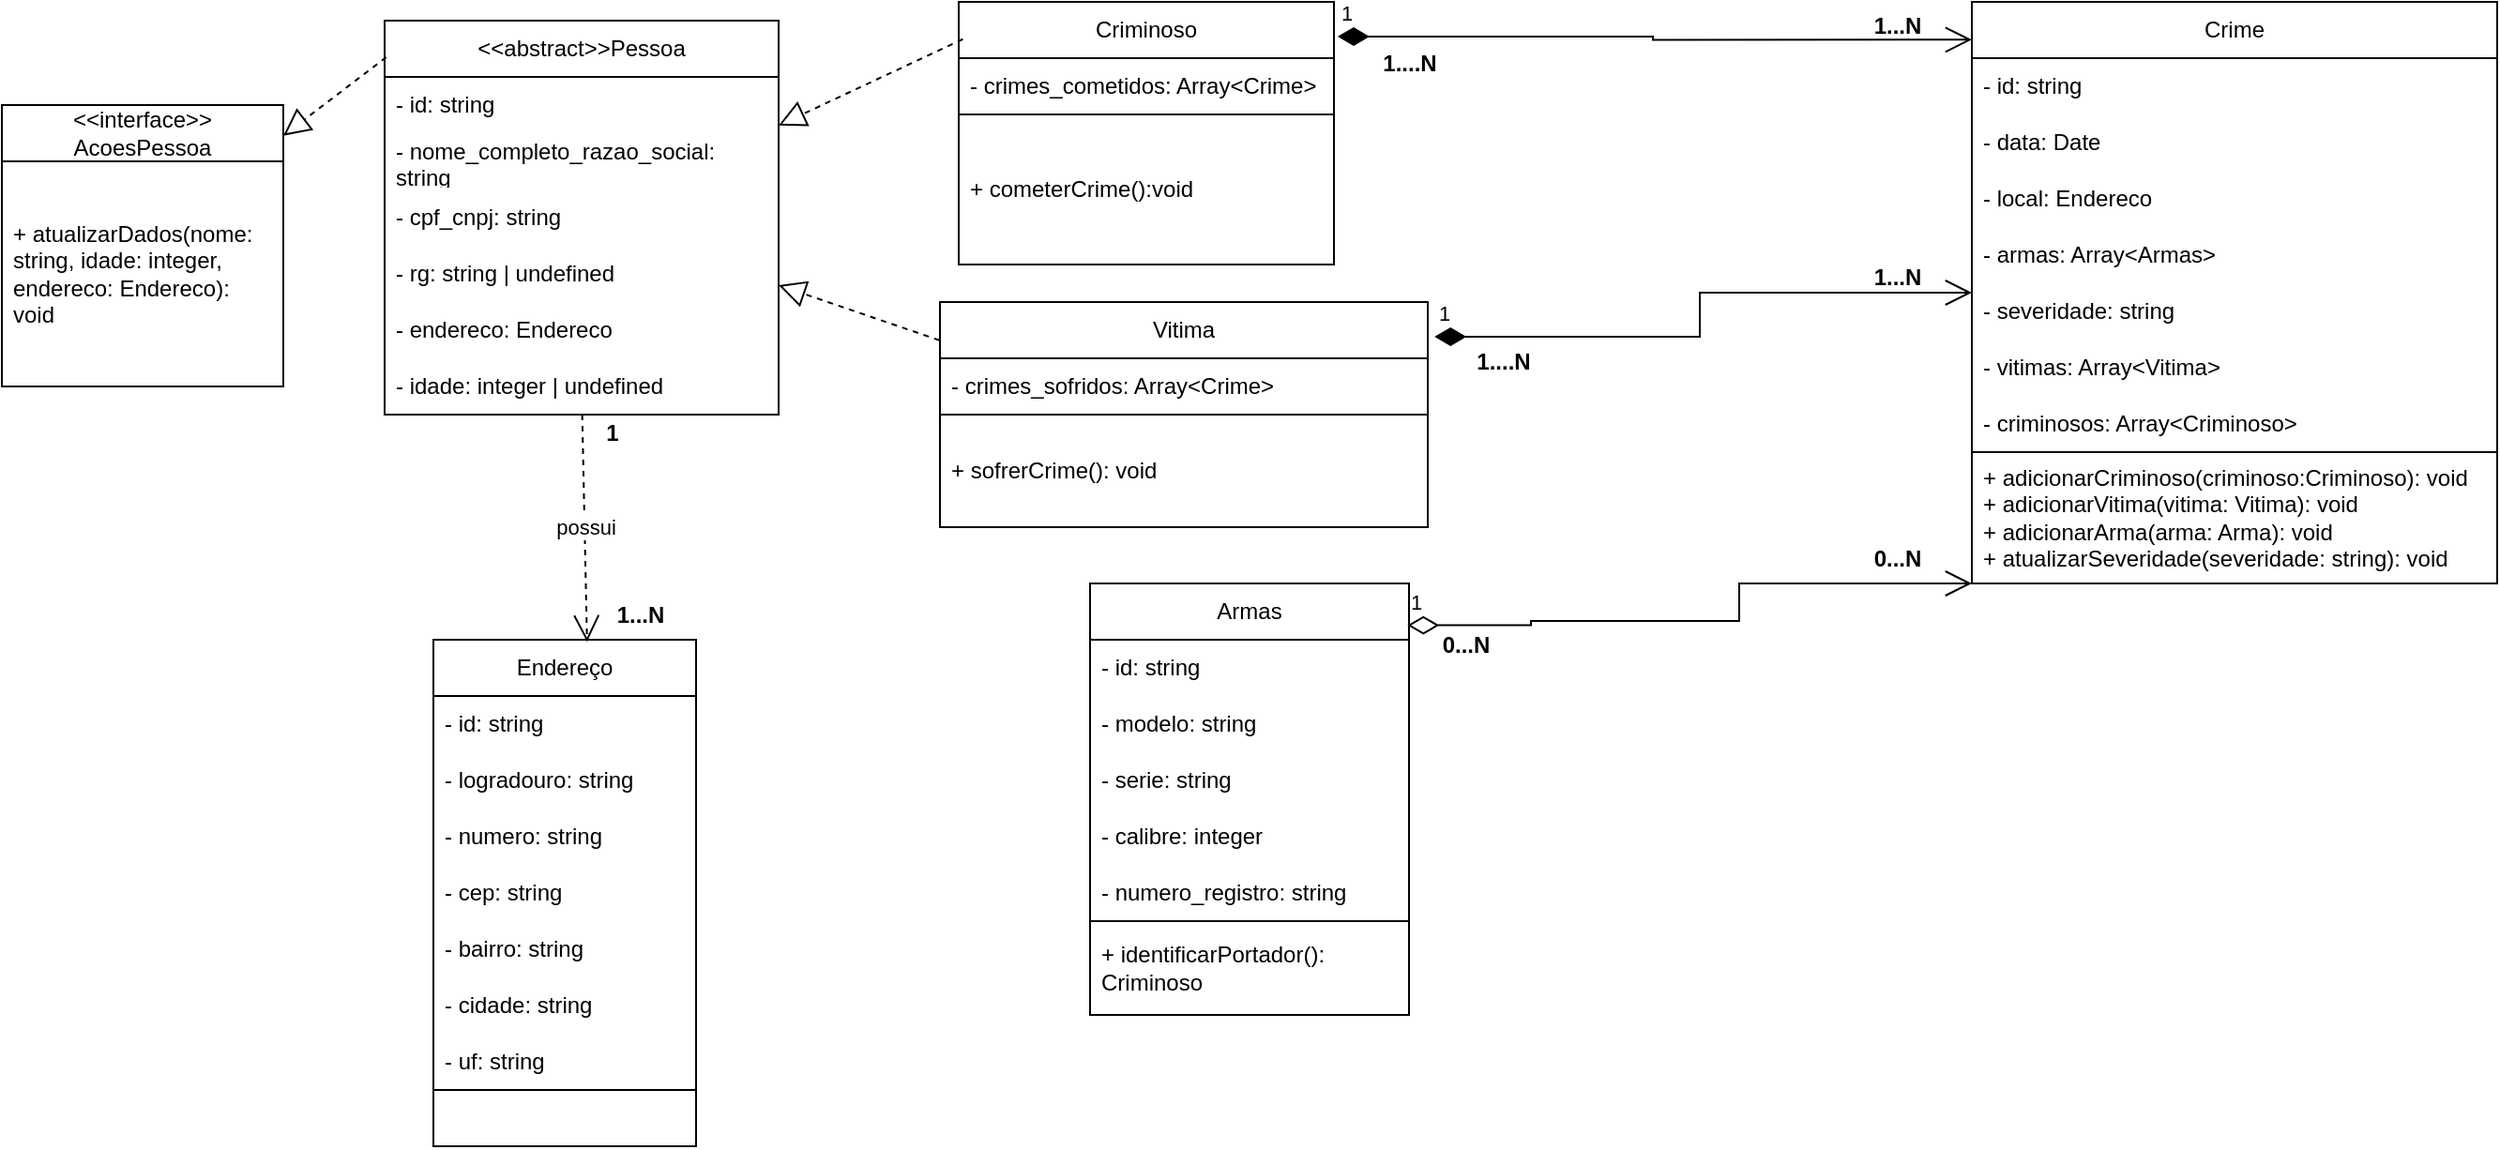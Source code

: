<mxfile version="21.2.4" type="device">
  <diagram id="C5RBs43oDa-KdzZeNtuy" name="Page-1">
    <mxGraphModel dx="1036" dy="560" grid="1" gridSize="10" guides="1" tooltips="1" connect="1" arrows="1" fold="1" page="1" pageScale="1" pageWidth="827" pageHeight="1169" math="0" shadow="0">
      <root>
        <mxCell id="WIyWlLk6GJQsqaUBKTNV-0" />
        <mxCell id="WIyWlLk6GJQsqaUBKTNV-1" parent="WIyWlLk6GJQsqaUBKTNV-0" />
        <mxCell id="3tQpNLRBAWbdamsq-r9_-0" value="Criminoso" style="swimlane;fontStyle=0;childLayout=stackLayout;horizontal=1;startSize=30;horizontalStack=0;resizeParent=1;resizeParentMax=0;resizeLast=0;collapsible=1;marginBottom=0;whiteSpace=wrap;html=1;" vertex="1" parent="WIyWlLk6GJQsqaUBKTNV-1">
          <mxGeometry x="510" y="10" width="200" height="140" as="geometry" />
        </mxCell>
        <mxCell id="3tQpNLRBAWbdamsq-r9_-17" value="- crimes_cometidos: Array&amp;lt;Crime&amp;gt;" style="text;strokeColor=none;fillColor=none;align=left;verticalAlign=middle;spacingLeft=4;spacingRight=4;overflow=hidden;points=[[0,0.5],[1,0.5]];portConstraint=eastwest;rotatable=0;whiteSpace=wrap;html=1;" vertex="1" parent="3tQpNLRBAWbdamsq-r9_-0">
          <mxGeometry y="30" width="200" height="30" as="geometry" />
        </mxCell>
        <mxCell id="3tQpNLRBAWbdamsq-r9_-52" value="+ cometerCrime():void&amp;nbsp;&lt;br&gt;" style="text;strokeColor=default;fillColor=none;align=left;verticalAlign=middle;spacingLeft=4;spacingRight=4;overflow=hidden;points=[[0,0.5],[1,0.5]];portConstraint=eastwest;rotatable=0;whiteSpace=wrap;html=1;" vertex="1" parent="3tQpNLRBAWbdamsq-r9_-0">
          <mxGeometry y="60" width="200" height="80" as="geometry" />
        </mxCell>
        <mxCell id="3tQpNLRBAWbdamsq-r9_-4" value="Vitima" style="swimlane;fontStyle=0;childLayout=stackLayout;horizontal=1;startSize=30;horizontalStack=0;resizeParent=1;resizeParentMax=0;resizeLast=0;collapsible=1;marginBottom=0;whiteSpace=wrap;html=1;" vertex="1" parent="WIyWlLk6GJQsqaUBKTNV-1">
          <mxGeometry x="500" y="170" width="260" height="120" as="geometry" />
        </mxCell>
        <mxCell id="3tQpNLRBAWbdamsq-r9_-48" value="- crimes_sofridos: Array&amp;lt;Crime&amp;gt;" style="text;strokeColor=none;fillColor=none;align=left;verticalAlign=middle;spacingLeft=4;spacingRight=4;overflow=hidden;points=[[0,0.5],[1,0.5]];portConstraint=eastwest;rotatable=0;whiteSpace=wrap;html=1;" vertex="1" parent="3tQpNLRBAWbdamsq-r9_-4">
          <mxGeometry y="30" width="260" height="30" as="geometry" />
        </mxCell>
        <mxCell id="3tQpNLRBAWbdamsq-r9_-53" value="+ sofrerCrime(): void&lt;br&gt;" style="text;strokeColor=default;fillColor=none;align=left;verticalAlign=middle;spacingLeft=4;spacingRight=4;overflow=hidden;points=[[0,0.5],[1,0.5]];portConstraint=eastwest;rotatable=0;whiteSpace=wrap;html=1;" vertex="1" parent="3tQpNLRBAWbdamsq-r9_-4">
          <mxGeometry y="60" width="260" height="60" as="geometry" />
        </mxCell>
        <mxCell id="3tQpNLRBAWbdamsq-r9_-19" value="Endereço" style="swimlane;fontStyle=0;childLayout=stackLayout;horizontal=1;startSize=30;horizontalStack=0;resizeParent=1;resizeParentMax=0;resizeLast=0;collapsible=1;marginBottom=0;whiteSpace=wrap;html=1;" vertex="1" parent="WIyWlLk6GJQsqaUBKTNV-1">
          <mxGeometry x="230" y="350" width="140" height="270" as="geometry" />
        </mxCell>
        <mxCell id="3tQpNLRBAWbdamsq-r9_-78" value="- id: string" style="text;strokeColor=none;fillColor=none;align=left;verticalAlign=middle;spacingLeft=4;spacingRight=4;overflow=hidden;points=[[0,0.5],[1,0.5]];portConstraint=eastwest;rotatable=0;whiteSpace=wrap;html=1;" vertex="1" parent="3tQpNLRBAWbdamsq-r9_-19">
          <mxGeometry y="30" width="140" height="30" as="geometry" />
        </mxCell>
        <mxCell id="3tQpNLRBAWbdamsq-r9_-20" value="- logradouro: string" style="text;strokeColor=none;fillColor=none;align=left;verticalAlign=middle;spacingLeft=4;spacingRight=4;overflow=hidden;points=[[0,0.5],[1,0.5]];portConstraint=eastwest;rotatable=0;whiteSpace=wrap;html=1;" vertex="1" parent="3tQpNLRBAWbdamsq-r9_-19">
          <mxGeometry y="60" width="140" height="30" as="geometry" />
        </mxCell>
        <mxCell id="3tQpNLRBAWbdamsq-r9_-21" value="- numero: string" style="text;strokeColor=none;fillColor=none;align=left;verticalAlign=middle;spacingLeft=4;spacingRight=4;overflow=hidden;points=[[0,0.5],[1,0.5]];portConstraint=eastwest;rotatable=0;whiteSpace=wrap;html=1;" vertex="1" parent="3tQpNLRBAWbdamsq-r9_-19">
          <mxGeometry y="90" width="140" height="30" as="geometry" />
        </mxCell>
        <mxCell id="3tQpNLRBAWbdamsq-r9_-22" value="- cep: string" style="text;strokeColor=none;fillColor=none;align=left;verticalAlign=middle;spacingLeft=4;spacingRight=4;overflow=hidden;points=[[0,0.5],[1,0.5]];portConstraint=eastwest;rotatable=0;whiteSpace=wrap;html=1;" vertex="1" parent="3tQpNLRBAWbdamsq-r9_-19">
          <mxGeometry y="120" width="140" height="30" as="geometry" />
        </mxCell>
        <mxCell id="3tQpNLRBAWbdamsq-r9_-25" value="- bairro: string" style="text;strokeColor=none;fillColor=none;align=left;verticalAlign=middle;spacingLeft=4;spacingRight=4;overflow=hidden;points=[[0,0.5],[1,0.5]];portConstraint=eastwest;rotatable=0;whiteSpace=wrap;html=1;" vertex="1" parent="3tQpNLRBAWbdamsq-r9_-19">
          <mxGeometry y="150" width="140" height="30" as="geometry" />
        </mxCell>
        <mxCell id="3tQpNLRBAWbdamsq-r9_-24" value="- cidade: string" style="text;strokeColor=none;fillColor=none;align=left;verticalAlign=middle;spacingLeft=4;spacingRight=4;overflow=hidden;points=[[0,0.5],[1,0.5]];portConstraint=eastwest;rotatable=0;whiteSpace=wrap;html=1;" vertex="1" parent="3tQpNLRBAWbdamsq-r9_-19">
          <mxGeometry y="180" width="140" height="30" as="geometry" />
        </mxCell>
        <mxCell id="3tQpNLRBAWbdamsq-r9_-23" value="- uf: string" style="text;strokeColor=none;fillColor=none;align=left;verticalAlign=middle;spacingLeft=4;spacingRight=4;overflow=hidden;points=[[0,0.5],[1,0.5]];portConstraint=eastwest;rotatable=0;whiteSpace=wrap;html=1;" vertex="1" parent="3tQpNLRBAWbdamsq-r9_-19">
          <mxGeometry y="210" width="140" height="30" as="geometry" />
        </mxCell>
        <mxCell id="3tQpNLRBAWbdamsq-r9_-51" value="" style="text;strokeColor=default;fillColor=none;align=left;verticalAlign=middle;spacingLeft=4;spacingRight=4;overflow=hidden;points=[[0,0.5],[1,0.5]];portConstraint=eastwest;rotatable=0;whiteSpace=wrap;html=1;" vertex="1" parent="3tQpNLRBAWbdamsq-r9_-19">
          <mxGeometry y="240" width="140" height="30" as="geometry" />
        </mxCell>
        <mxCell id="3tQpNLRBAWbdamsq-r9_-26" value="Crime" style="swimlane;fontStyle=0;childLayout=stackLayout;horizontal=1;startSize=30;horizontalStack=0;resizeParent=1;resizeParentMax=0;resizeLast=0;collapsible=1;marginBottom=0;whiteSpace=wrap;html=1;" vertex="1" parent="WIyWlLk6GJQsqaUBKTNV-1">
          <mxGeometry x="1050" y="10" width="280" height="310" as="geometry" />
        </mxCell>
        <mxCell id="3tQpNLRBAWbdamsq-r9_-27" value="- id: string" style="text;strokeColor=none;fillColor=none;align=left;verticalAlign=middle;spacingLeft=4;spacingRight=4;overflow=hidden;points=[[0,0.5],[1,0.5]];portConstraint=eastwest;rotatable=0;whiteSpace=wrap;html=1;" vertex="1" parent="3tQpNLRBAWbdamsq-r9_-26">
          <mxGeometry y="30" width="280" height="30" as="geometry" />
        </mxCell>
        <mxCell id="3tQpNLRBAWbdamsq-r9_-28" value="- data: Date" style="text;strokeColor=none;fillColor=none;align=left;verticalAlign=middle;spacingLeft=4;spacingRight=4;overflow=hidden;points=[[0,0.5],[1,0.5]];portConstraint=eastwest;rotatable=0;whiteSpace=wrap;html=1;" vertex="1" parent="3tQpNLRBAWbdamsq-r9_-26">
          <mxGeometry y="60" width="280" height="30" as="geometry" />
        </mxCell>
        <mxCell id="3tQpNLRBAWbdamsq-r9_-29" value="- local: Endereco" style="text;strokeColor=none;fillColor=none;align=left;verticalAlign=middle;spacingLeft=4;spacingRight=4;overflow=hidden;points=[[0,0.5],[1,0.5]];portConstraint=eastwest;rotatable=0;whiteSpace=wrap;html=1;" vertex="1" parent="3tQpNLRBAWbdamsq-r9_-26">
          <mxGeometry y="90" width="280" height="30" as="geometry" />
        </mxCell>
        <mxCell id="3tQpNLRBAWbdamsq-r9_-31" value="- armas: Array&amp;lt;Armas&amp;gt;" style="text;strokeColor=none;fillColor=none;align=left;verticalAlign=middle;spacingLeft=4;spacingRight=4;overflow=hidden;points=[[0,0.5],[1,0.5]];portConstraint=eastwest;rotatable=0;whiteSpace=wrap;html=1;" vertex="1" parent="3tQpNLRBAWbdamsq-r9_-26">
          <mxGeometry y="120" width="280" height="30" as="geometry" />
        </mxCell>
        <mxCell id="3tQpNLRBAWbdamsq-r9_-30" value="- severidade: string" style="text;strokeColor=none;fillColor=none;align=left;verticalAlign=middle;spacingLeft=4;spacingRight=4;overflow=hidden;points=[[0,0.5],[1,0.5]];portConstraint=eastwest;rotatable=0;whiteSpace=wrap;html=1;" vertex="1" parent="3tQpNLRBAWbdamsq-r9_-26">
          <mxGeometry y="150" width="280" height="30" as="geometry" />
        </mxCell>
        <mxCell id="3tQpNLRBAWbdamsq-r9_-32" value="- vitimas: Array&amp;lt;Vitima&amp;gt;" style="text;strokeColor=none;fillColor=none;align=left;verticalAlign=middle;spacingLeft=4;spacingRight=4;overflow=hidden;points=[[0,0.5],[1,0.5]];portConstraint=eastwest;rotatable=0;whiteSpace=wrap;html=1;" vertex="1" parent="3tQpNLRBAWbdamsq-r9_-26">
          <mxGeometry y="180" width="280" height="30" as="geometry" />
        </mxCell>
        <mxCell id="3tQpNLRBAWbdamsq-r9_-34" value="- criminosos: Array&amp;lt;Criminoso&amp;gt;" style="text;strokeColor=none;fillColor=none;align=left;verticalAlign=middle;spacingLeft=4;spacingRight=4;overflow=hidden;points=[[0,0.5],[1,0.5]];portConstraint=eastwest;rotatable=0;whiteSpace=wrap;html=1;" vertex="1" parent="3tQpNLRBAWbdamsq-r9_-26">
          <mxGeometry y="210" width="280" height="30" as="geometry" />
        </mxCell>
        <mxCell id="3tQpNLRBAWbdamsq-r9_-54" value="+ adicionarCriminoso(criminoso:Criminoso): void&lt;br&gt;+ adicionarVitima(vitima: Vitima): void&lt;br&gt;+ adicionarArma(arma: Arma): void&lt;br&gt;+ atualizarSeveridade(severidade: string): void" style="text;strokeColor=default;fillColor=none;align=left;verticalAlign=middle;spacingLeft=4;spacingRight=4;overflow=hidden;points=[[0,0.5],[1,0.5]];portConstraint=eastwest;rotatable=0;whiteSpace=wrap;html=1;" vertex="1" parent="3tQpNLRBAWbdamsq-r9_-26">
          <mxGeometry y="240" width="280" height="70" as="geometry" />
        </mxCell>
        <mxCell id="3tQpNLRBAWbdamsq-r9_-35" value="Armas" style="swimlane;fontStyle=0;childLayout=stackLayout;horizontal=1;startSize=30;horizontalStack=0;resizeParent=1;resizeParentMax=0;resizeLast=0;collapsible=1;marginBottom=0;whiteSpace=wrap;html=1;" vertex="1" parent="WIyWlLk6GJQsqaUBKTNV-1">
          <mxGeometry x="580" y="320" width="170" height="230" as="geometry" />
        </mxCell>
        <mxCell id="3tQpNLRBAWbdamsq-r9_-36" value="- id: string" style="text;strokeColor=none;fillColor=none;align=left;verticalAlign=middle;spacingLeft=4;spacingRight=4;overflow=hidden;points=[[0,0.5],[1,0.5]];portConstraint=eastwest;rotatable=0;whiteSpace=wrap;html=1;" vertex="1" parent="3tQpNLRBAWbdamsq-r9_-35">
          <mxGeometry y="30" width="170" height="30" as="geometry" />
        </mxCell>
        <mxCell id="3tQpNLRBAWbdamsq-r9_-37" value="- modelo: string" style="text;strokeColor=none;fillColor=none;align=left;verticalAlign=middle;spacingLeft=4;spacingRight=4;overflow=hidden;points=[[0,0.5],[1,0.5]];portConstraint=eastwest;rotatable=0;whiteSpace=wrap;html=1;" vertex="1" parent="3tQpNLRBAWbdamsq-r9_-35">
          <mxGeometry y="60" width="170" height="30" as="geometry" />
        </mxCell>
        <mxCell id="3tQpNLRBAWbdamsq-r9_-38" value="- serie: string" style="text;strokeColor=none;fillColor=none;align=left;verticalAlign=middle;spacingLeft=4;spacingRight=4;overflow=hidden;points=[[0,0.5],[1,0.5]];portConstraint=eastwest;rotatable=0;whiteSpace=wrap;html=1;" vertex="1" parent="3tQpNLRBAWbdamsq-r9_-35">
          <mxGeometry y="90" width="170" height="30" as="geometry" />
        </mxCell>
        <mxCell id="3tQpNLRBAWbdamsq-r9_-39" value="- calibre: integer" style="text;strokeColor=none;fillColor=none;align=left;verticalAlign=middle;spacingLeft=4;spacingRight=4;overflow=hidden;points=[[0,0.5],[1,0.5]];portConstraint=eastwest;rotatable=0;whiteSpace=wrap;html=1;" vertex="1" parent="3tQpNLRBAWbdamsq-r9_-35">
          <mxGeometry y="120" width="170" height="30" as="geometry" />
        </mxCell>
        <mxCell id="3tQpNLRBAWbdamsq-r9_-41" value="- numero_registro: string" style="text;strokeColor=none;fillColor=none;align=left;verticalAlign=middle;spacingLeft=4;spacingRight=4;overflow=hidden;points=[[0,0.5],[1,0.5]];portConstraint=eastwest;rotatable=0;whiteSpace=wrap;html=1;" vertex="1" parent="3tQpNLRBAWbdamsq-r9_-35">
          <mxGeometry y="150" width="170" height="30" as="geometry" />
        </mxCell>
        <mxCell id="3tQpNLRBAWbdamsq-r9_-50" value="+ identificarPortador(): Criminoso" style="text;strokeColor=default;fillColor=none;align=left;verticalAlign=middle;spacingLeft=4;spacingRight=4;overflow=hidden;points=[[0,0.5],[1,0.5]];portConstraint=eastwest;rotatable=0;whiteSpace=wrap;html=1;" vertex="1" parent="3tQpNLRBAWbdamsq-r9_-35">
          <mxGeometry y="180" width="170" height="50" as="geometry" />
        </mxCell>
        <mxCell id="3tQpNLRBAWbdamsq-r9_-56" value="&amp;lt;&amp;lt;abstract&amp;gt;&amp;gt;Pessoa" style="swimlane;fontStyle=0;childLayout=stackLayout;horizontal=1;startSize=30;horizontalStack=0;resizeParent=1;resizeParentMax=0;resizeLast=0;collapsible=1;marginBottom=0;whiteSpace=wrap;html=1;" vertex="1" parent="WIyWlLk6GJQsqaUBKTNV-1">
          <mxGeometry x="204" y="20" width="210" height="210" as="geometry" />
        </mxCell>
        <mxCell id="3tQpNLRBAWbdamsq-r9_-57" value="- id: string" style="text;strokeColor=none;fillColor=none;align=left;verticalAlign=middle;spacingLeft=4;spacingRight=4;overflow=hidden;points=[[0,0.5],[1,0.5]];portConstraint=eastwest;rotatable=0;whiteSpace=wrap;html=1;" vertex="1" parent="3tQpNLRBAWbdamsq-r9_-56">
          <mxGeometry y="30" width="210" height="30" as="geometry" />
        </mxCell>
        <mxCell id="3tQpNLRBAWbdamsq-r9_-58" value="- nome_completo_razao_social: string" style="text;strokeColor=none;fillColor=none;align=left;verticalAlign=middle;spacingLeft=4;spacingRight=4;overflow=hidden;points=[[0,0.5],[1,0.5]];portConstraint=eastwest;rotatable=0;whiteSpace=wrap;html=1;" vertex="1" parent="3tQpNLRBAWbdamsq-r9_-56">
          <mxGeometry y="60" width="210" height="30" as="geometry" />
        </mxCell>
        <mxCell id="3tQpNLRBAWbdamsq-r9_-59" value="- cpf_cnpj: string" style="text;strokeColor=none;fillColor=none;align=left;verticalAlign=middle;spacingLeft=4;spacingRight=4;overflow=hidden;points=[[0,0.5],[1,0.5]];portConstraint=eastwest;rotatable=0;whiteSpace=wrap;html=1;" vertex="1" parent="3tQpNLRBAWbdamsq-r9_-56">
          <mxGeometry y="90" width="210" height="30" as="geometry" />
        </mxCell>
        <mxCell id="3tQpNLRBAWbdamsq-r9_-63" value="- rg: string | undefined" style="text;strokeColor=none;fillColor=none;align=left;verticalAlign=middle;spacingLeft=4;spacingRight=4;overflow=hidden;points=[[0,0.5],[1,0.5]];portConstraint=eastwest;rotatable=0;whiteSpace=wrap;html=1;" vertex="1" parent="3tQpNLRBAWbdamsq-r9_-56">
          <mxGeometry y="120" width="210" height="30" as="geometry" />
        </mxCell>
        <mxCell id="3tQpNLRBAWbdamsq-r9_-62" value="- endereco: Endereco" style="text;strokeColor=none;fillColor=none;align=left;verticalAlign=middle;spacingLeft=4;spacingRight=4;overflow=hidden;points=[[0,0.5],[1,0.5]];portConstraint=eastwest;rotatable=0;whiteSpace=wrap;html=1;" vertex="1" parent="3tQpNLRBAWbdamsq-r9_-56">
          <mxGeometry y="150" width="210" height="30" as="geometry" />
        </mxCell>
        <mxCell id="3tQpNLRBAWbdamsq-r9_-61" value="- idade: integer | undefined" style="text;strokeColor=none;fillColor=none;align=left;verticalAlign=middle;spacingLeft=4;spacingRight=4;overflow=hidden;points=[[0,0.5],[1,0.5]];portConstraint=eastwest;rotatable=0;whiteSpace=wrap;html=1;" vertex="1" parent="3tQpNLRBAWbdamsq-r9_-56">
          <mxGeometry y="180" width="210" height="30" as="geometry" />
        </mxCell>
        <mxCell id="3tQpNLRBAWbdamsq-r9_-67" value="" style="endArrow=block;dashed=1;endFill=0;endSize=12;html=1;rounded=0;exitX=0.011;exitY=0.142;exitDx=0;exitDy=0;exitPerimeter=0;" edge="1" parent="WIyWlLk6GJQsqaUBKTNV-1" source="3tQpNLRBAWbdamsq-r9_-0" target="3tQpNLRBAWbdamsq-r9_-56">
          <mxGeometry width="160" relative="1" as="geometry">
            <mxPoint x="250" y="200" as="sourcePoint" />
            <mxPoint x="410" y="200" as="targetPoint" />
          </mxGeometry>
        </mxCell>
        <mxCell id="3tQpNLRBAWbdamsq-r9_-68" value="" style="endArrow=block;dashed=1;endFill=0;endSize=12;html=1;rounded=0;exitX=-0.001;exitY=0.17;exitDx=0;exitDy=0;exitPerimeter=0;" edge="1" parent="WIyWlLk6GJQsqaUBKTNV-1" source="3tQpNLRBAWbdamsq-r9_-4" target="3tQpNLRBAWbdamsq-r9_-56">
          <mxGeometry width="160" relative="1" as="geometry">
            <mxPoint x="382" y="50" as="sourcePoint" />
            <mxPoint x="240" y="128" as="targetPoint" />
          </mxGeometry>
        </mxCell>
        <mxCell id="3tQpNLRBAWbdamsq-r9_-69" value="&amp;lt;&amp;lt;interface&amp;gt;&amp;gt; AcoesPessoa" style="swimlane;fontStyle=0;childLayout=stackLayout;horizontal=1;startSize=30;horizontalStack=0;resizeParent=1;resizeParentMax=0;resizeLast=0;collapsible=1;marginBottom=0;whiteSpace=wrap;html=1;" vertex="1" parent="WIyWlLk6GJQsqaUBKTNV-1">
          <mxGeometry y="65" width="150" height="150" as="geometry" />
        </mxCell>
        <mxCell id="3tQpNLRBAWbdamsq-r9_-71" value="+ atualizarDados(nome: string, idade: integer, endereco: Endereco): void" style="text;strokeColor=none;fillColor=none;align=left;verticalAlign=middle;spacingLeft=4;spacingRight=4;overflow=hidden;points=[[0,0.5],[1,0.5]];portConstraint=eastwest;rotatable=0;whiteSpace=wrap;html=1;" vertex="1" parent="3tQpNLRBAWbdamsq-r9_-69">
          <mxGeometry y="30" width="150" height="120" as="geometry" />
        </mxCell>
        <mxCell id="3tQpNLRBAWbdamsq-r9_-73" value="" style="endArrow=block;dashed=1;endFill=0;endSize=12;html=1;rounded=0;exitX=0.004;exitY=0.093;exitDx=0;exitDy=0;exitPerimeter=0;entryX=1;entryY=0.109;entryDx=0;entryDy=0;entryPerimeter=0;" edge="1" parent="WIyWlLk6GJQsqaUBKTNV-1" source="3tQpNLRBAWbdamsq-r9_-56" target="3tQpNLRBAWbdamsq-r9_-69">
          <mxGeometry width="160" relative="1" as="geometry">
            <mxPoint x="188" y="190" as="sourcePoint" />
            <mxPoint x="90" y="236" as="targetPoint" />
          </mxGeometry>
        </mxCell>
        <mxCell id="3tQpNLRBAWbdamsq-r9_-75" value="1" style="endArrow=open;html=1;endSize=12;startArrow=diamondThin;startSize=14;startFill=1;edgeStyle=orthogonalEdgeStyle;align=left;verticalAlign=bottom;rounded=0;exitX=1.01;exitY=0.132;exitDx=0;exitDy=0;exitPerimeter=0;entryX=0;entryY=0.065;entryDx=0;entryDy=0;entryPerimeter=0;" edge="1" parent="WIyWlLk6GJQsqaUBKTNV-1" source="3tQpNLRBAWbdamsq-r9_-0" target="3tQpNLRBAWbdamsq-r9_-26">
          <mxGeometry x="-1" y="3" relative="1" as="geometry">
            <mxPoint x="730" y="120" as="sourcePoint" />
            <mxPoint x="890" y="120" as="targetPoint" />
          </mxGeometry>
        </mxCell>
        <mxCell id="3tQpNLRBAWbdamsq-r9_-76" value="1" style="endArrow=open;html=1;endSize=12;startArrow=diamondThin;startSize=14;startFill=1;edgeStyle=orthogonalEdgeStyle;align=left;verticalAlign=bottom;rounded=0;exitX=1.014;exitY=0.154;exitDx=0;exitDy=0;exitPerimeter=0;" edge="1" parent="WIyWlLk6GJQsqaUBKTNV-1" source="3tQpNLRBAWbdamsq-r9_-4" target="3tQpNLRBAWbdamsq-r9_-26">
          <mxGeometry x="-1" y="3" relative="1" as="geometry">
            <mxPoint x="722" y="38" as="sourcePoint" />
            <mxPoint x="890" y="40" as="targetPoint" />
          </mxGeometry>
        </mxCell>
        <mxCell id="3tQpNLRBAWbdamsq-r9_-77" value="1" style="endArrow=open;html=1;endSize=12;startArrow=diamondThin;startSize=14;startFill=0;edgeStyle=orthogonalEdgeStyle;align=left;verticalAlign=bottom;rounded=0;exitX=0.995;exitY=0.097;exitDx=0;exitDy=0;exitPerimeter=0;" edge="1" parent="WIyWlLk6GJQsqaUBKTNV-1" source="3tQpNLRBAWbdamsq-r9_-35" target="3tQpNLRBAWbdamsq-r9_-26">
          <mxGeometry x="-1" y="3" relative="1" as="geometry">
            <mxPoint x="660" y="240" as="sourcePoint" />
            <mxPoint x="820" y="240" as="targetPoint" />
            <Array as="points">
              <mxPoint x="815" y="342" />
              <mxPoint x="815" y="340" />
              <mxPoint x="926" y="340" />
              <mxPoint x="926" y="320" />
            </Array>
          </mxGeometry>
        </mxCell>
        <mxCell id="3tQpNLRBAWbdamsq-r9_-83" value="possui" style="endArrow=open;endSize=12;dashed=1;html=1;rounded=0;entryX=0.585;entryY=0.004;entryDx=0;entryDy=0;entryPerimeter=0;" edge="1" parent="WIyWlLk6GJQsqaUBKTNV-1" source="3tQpNLRBAWbdamsq-r9_-61" target="3tQpNLRBAWbdamsq-r9_-19">
          <mxGeometry width="160" relative="1" as="geometry">
            <mxPoint x="334" y="300" as="sourcePoint" />
            <mxPoint x="494" y="300" as="targetPoint" />
            <Array as="points" />
          </mxGeometry>
        </mxCell>
        <mxCell id="3tQpNLRBAWbdamsq-r9_-84" value="1...N" style="text;align=center;fontStyle=1;verticalAlign=middle;spacingLeft=3;spacingRight=3;strokeColor=none;rotatable=0;points=[[0,0.5],[1,0.5]];portConstraint=eastwest;html=1;" vertex="1" parent="WIyWlLk6GJQsqaUBKTNV-1">
          <mxGeometry x="970" y="10" width="80" height="26" as="geometry" />
        </mxCell>
        <mxCell id="3tQpNLRBAWbdamsq-r9_-85" value="1....N" style="text;align=center;fontStyle=1;verticalAlign=middle;spacingLeft=3;spacingRight=3;strokeColor=none;rotatable=0;points=[[0,0.5],[1,0.5]];portConstraint=eastwest;html=1;" vertex="1" parent="WIyWlLk6GJQsqaUBKTNV-1">
          <mxGeometry x="710" y="30" width="80" height="26" as="geometry" />
        </mxCell>
        <mxCell id="3tQpNLRBAWbdamsq-r9_-87" value="1....N" style="text;align=center;fontStyle=1;verticalAlign=middle;spacingLeft=3;spacingRight=3;strokeColor=none;rotatable=0;points=[[0,0.5],[1,0.5]];portConstraint=eastwest;html=1;" vertex="1" parent="WIyWlLk6GJQsqaUBKTNV-1">
          <mxGeometry x="760" y="189" width="80" height="26" as="geometry" />
        </mxCell>
        <mxCell id="3tQpNLRBAWbdamsq-r9_-88" value="1...N" style="text;align=center;fontStyle=1;verticalAlign=middle;spacingLeft=3;spacingRight=3;strokeColor=none;rotatable=0;points=[[0,0.5],[1,0.5]];portConstraint=eastwest;html=1;" vertex="1" parent="WIyWlLk6GJQsqaUBKTNV-1">
          <mxGeometry x="970" y="144" width="80" height="26" as="geometry" />
        </mxCell>
        <mxCell id="3tQpNLRBAWbdamsq-r9_-89" value="0...N" style="text;align=center;fontStyle=1;verticalAlign=middle;spacingLeft=3;spacingRight=3;strokeColor=none;rotatable=0;points=[[0,0.5],[1,0.5]];portConstraint=eastwest;html=1;" vertex="1" parent="WIyWlLk6GJQsqaUBKTNV-1">
          <mxGeometry x="970" y="294" width="80" height="26" as="geometry" />
        </mxCell>
        <mxCell id="3tQpNLRBAWbdamsq-r9_-90" value="0...N" style="text;align=center;fontStyle=1;verticalAlign=middle;spacingLeft=3;spacingRight=3;strokeColor=none;rotatable=0;points=[[0,0.5],[1,0.5]];portConstraint=eastwest;html=1;" vertex="1" parent="WIyWlLk6GJQsqaUBKTNV-1">
          <mxGeometry x="740" y="340" width="80" height="26" as="geometry" />
        </mxCell>
        <mxCell id="3tQpNLRBAWbdamsq-r9_-91" value="1" style="text;align=center;fontStyle=1;verticalAlign=middle;spacingLeft=3;spacingRight=3;strokeColor=none;rotatable=0;points=[[0,0.5],[1,0.5]];portConstraint=eastwest;html=1;" vertex="1" parent="WIyWlLk6GJQsqaUBKTNV-1">
          <mxGeometry x="290" y="230" width="70" height="20" as="geometry" />
        </mxCell>
        <mxCell id="3tQpNLRBAWbdamsq-r9_-92" value="1...N" style="text;align=center;fontStyle=1;verticalAlign=middle;spacingLeft=3;spacingRight=3;strokeColor=none;rotatable=0;points=[[0,0.5],[1,0.5]];portConstraint=eastwest;html=1;" vertex="1" parent="WIyWlLk6GJQsqaUBKTNV-1">
          <mxGeometry x="300" y="324" width="80" height="26" as="geometry" />
        </mxCell>
      </root>
    </mxGraphModel>
  </diagram>
</mxfile>
